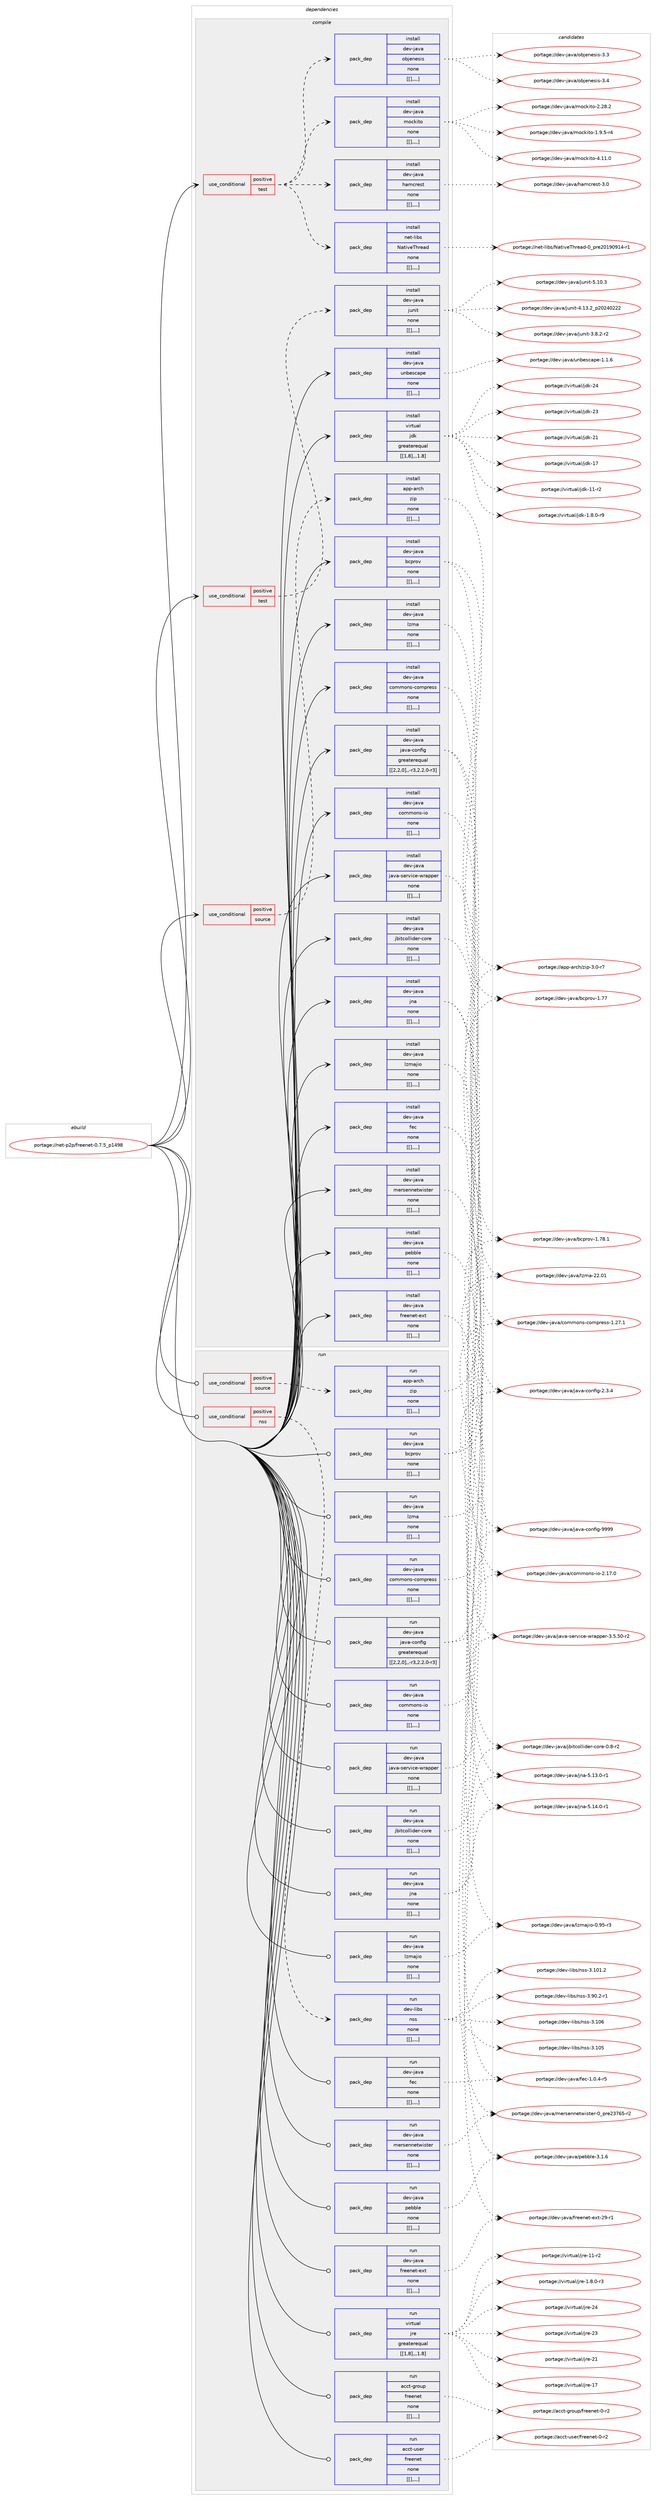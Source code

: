 digraph prolog {

# *************
# Graph options
# *************

newrank=true;
concentrate=true;
compound=true;
graph [rankdir=LR,fontname=Helvetica,fontsize=10,ranksep=1.5];#, ranksep=2.5, nodesep=0.2];
edge  [arrowhead=vee];
node  [fontname=Helvetica,fontsize=10];

# **********
# The ebuild
# **********

subgraph cluster_leftcol {
color=gray;
label=<<i>ebuild</i>>;
id [label="portage://net-p2p/freenet-0.7.5_p1498", color=red, width=4, href="../net-p2p/freenet-0.7.5_p1498.svg"];
}

# ****************
# The dependencies
# ****************

subgraph cluster_midcol {
color=gray;
label=<<i>dependencies</i>>;
subgraph cluster_compile {
fillcolor="#eeeeee";
style=filled;
label=<<i>compile</i>>;
subgraph cond106620 {
dependency403403 [label=<<TABLE BORDER="0" CELLBORDER="1" CELLSPACING="0" CELLPADDING="4"><TR><TD ROWSPAN="3" CELLPADDING="10">use_conditional</TD></TR><TR><TD>positive</TD></TR><TR><TD>source</TD></TR></TABLE>>, shape=none, color=red];
subgraph pack293762 {
dependency403495 [label=<<TABLE BORDER="0" CELLBORDER="1" CELLSPACING="0" CELLPADDING="4" WIDTH="220"><TR><TD ROWSPAN="6" CELLPADDING="30">pack_dep</TD></TR><TR><TD WIDTH="110">install</TD></TR><TR><TD>app-arch</TD></TR><TR><TD>zip</TD></TR><TR><TD>none</TD></TR><TR><TD>[[],,,,]</TD></TR></TABLE>>, shape=none, color=blue];
}
dependency403403:e -> dependency403495:w [weight=20,style="dashed",arrowhead="vee"];
}
id:e -> dependency403403:w [weight=20,style="solid",arrowhead="vee"];
subgraph cond106650 {
dependency403557 [label=<<TABLE BORDER="0" CELLBORDER="1" CELLSPACING="0" CELLPADDING="4"><TR><TD ROWSPAN="3" CELLPADDING="10">use_conditional</TD></TR><TR><TD>positive</TD></TR><TR><TD>test</TD></TR></TABLE>>, shape=none, color=red];
subgraph pack293853 {
dependency403559 [label=<<TABLE BORDER="0" CELLBORDER="1" CELLSPACING="0" CELLPADDING="4" WIDTH="220"><TR><TD ROWSPAN="6" CELLPADDING="30">pack_dep</TD></TR><TR><TD WIDTH="110">install</TD></TR><TR><TD>dev-java</TD></TR><TR><TD>hamcrest</TD></TR><TR><TD>none</TD></TR><TR><TD>[[],,,,]</TD></TR></TABLE>>, shape=none, color=blue];
}
dependency403557:e -> dependency403559:w [weight=20,style="dashed",arrowhead="vee"];
subgraph pack293857 {
dependency403577 [label=<<TABLE BORDER="0" CELLBORDER="1" CELLSPACING="0" CELLPADDING="4" WIDTH="220"><TR><TD ROWSPAN="6" CELLPADDING="30">pack_dep</TD></TR><TR><TD WIDTH="110">install</TD></TR><TR><TD>dev-java</TD></TR><TR><TD>mockito</TD></TR><TR><TD>none</TD></TR><TR><TD>[[],,,,]</TD></TR></TABLE>>, shape=none, color=blue];
}
dependency403557:e -> dependency403577:w [weight=20,style="dashed",arrowhead="vee"];
subgraph pack293871 {
dependency403603 [label=<<TABLE BORDER="0" CELLBORDER="1" CELLSPACING="0" CELLPADDING="4" WIDTH="220"><TR><TD ROWSPAN="6" CELLPADDING="30">pack_dep</TD></TR><TR><TD WIDTH="110">install</TD></TR><TR><TD>dev-java</TD></TR><TR><TD>objenesis</TD></TR><TR><TD>none</TD></TR><TR><TD>[[],,,,]</TD></TR></TABLE>>, shape=none, color=blue];
}
dependency403557:e -> dependency403603:w [weight=20,style="dashed",arrowhead="vee"];
subgraph pack293883 {
dependency403607 [label=<<TABLE BORDER="0" CELLBORDER="1" CELLSPACING="0" CELLPADDING="4" WIDTH="220"><TR><TD ROWSPAN="6" CELLPADDING="30">pack_dep</TD></TR><TR><TD WIDTH="110">install</TD></TR><TR><TD>net-libs</TD></TR><TR><TD>NativeThread</TD></TR><TR><TD>none</TD></TR><TR><TD>[[],,,,]</TD></TR></TABLE>>, shape=none, color=blue];
}
dependency403557:e -> dependency403607:w [weight=20,style="dashed",arrowhead="vee"];
}
id:e -> dependency403557:w [weight=20,style="solid",arrowhead="vee"];
subgraph cond106693 {
dependency403684 [label=<<TABLE BORDER="0" CELLBORDER="1" CELLSPACING="0" CELLPADDING="4"><TR><TD ROWSPAN="3" CELLPADDING="10">use_conditional</TD></TR><TR><TD>positive</TD></TR><TR><TD>test</TD></TR></TABLE>>, shape=none, color=red];
subgraph pack293935 {
dependency403742 [label=<<TABLE BORDER="0" CELLBORDER="1" CELLSPACING="0" CELLPADDING="4" WIDTH="220"><TR><TD ROWSPAN="6" CELLPADDING="30">pack_dep</TD></TR><TR><TD WIDTH="110">install</TD></TR><TR><TD>dev-java</TD></TR><TR><TD>junit</TD></TR><TR><TD>none</TD></TR><TR><TD>[[],,,,]</TD></TR></TABLE>>, shape=none, color=blue];
}
dependency403684:e -> dependency403742:w [weight=20,style="dashed",arrowhead="vee"];
}
id:e -> dependency403684:w [weight=20,style="solid",arrowhead="vee"];
subgraph pack293979 {
dependency403770 [label=<<TABLE BORDER="0" CELLBORDER="1" CELLSPACING="0" CELLPADDING="4" WIDTH="220"><TR><TD ROWSPAN="6" CELLPADDING="30">pack_dep</TD></TR><TR><TD WIDTH="110">install</TD></TR><TR><TD>dev-java</TD></TR><TR><TD>bcprov</TD></TR><TR><TD>none</TD></TR><TR><TD>[[],,,,]</TD></TR></TABLE>>, shape=none, color=blue];
}
id:e -> dependency403770:w [weight=20,style="solid",arrowhead="vee"];
subgraph pack293991 {
dependency403809 [label=<<TABLE BORDER="0" CELLBORDER="1" CELLSPACING="0" CELLPADDING="4" WIDTH="220"><TR><TD ROWSPAN="6" CELLPADDING="30">pack_dep</TD></TR><TR><TD WIDTH="110">install</TD></TR><TR><TD>dev-java</TD></TR><TR><TD>commons-compress</TD></TR><TR><TD>none</TD></TR><TR><TD>[[],,,,]</TD></TR></TABLE>>, shape=none, color=blue];
}
id:e -> dependency403809:w [weight=20,style="solid",arrowhead="vee"];
subgraph pack294018 {
dependency403813 [label=<<TABLE BORDER="0" CELLBORDER="1" CELLSPACING="0" CELLPADDING="4" WIDTH="220"><TR><TD ROWSPAN="6" CELLPADDING="30">pack_dep</TD></TR><TR><TD WIDTH="110">install</TD></TR><TR><TD>dev-java</TD></TR><TR><TD>commons-io</TD></TR><TR><TD>none</TD></TR><TR><TD>[[],,,,]</TD></TR></TABLE>>, shape=none, color=blue];
}
id:e -> dependency403813:w [weight=20,style="solid",arrowhead="vee"];
subgraph pack294023 {
dependency403832 [label=<<TABLE BORDER="0" CELLBORDER="1" CELLSPACING="0" CELLPADDING="4" WIDTH="220"><TR><TD ROWSPAN="6" CELLPADDING="30">pack_dep</TD></TR><TR><TD WIDTH="110">install</TD></TR><TR><TD>dev-java</TD></TR><TR><TD>fec</TD></TR><TR><TD>none</TD></TR><TR><TD>[[],,,,]</TD></TR></TABLE>>, shape=none, color=blue];
}
id:e -> dependency403832:w [weight=20,style="solid",arrowhead="vee"];
subgraph pack294073 {
dependency403886 [label=<<TABLE BORDER="0" CELLBORDER="1" CELLSPACING="0" CELLPADDING="4" WIDTH="220"><TR><TD ROWSPAN="6" CELLPADDING="30">pack_dep</TD></TR><TR><TD WIDTH="110">install</TD></TR><TR><TD>dev-java</TD></TR><TR><TD>freenet-ext</TD></TR><TR><TD>none</TD></TR><TR><TD>[[],,,,]</TD></TR></TABLE>>, shape=none, color=blue];
}
id:e -> dependency403886:w [weight=20,style="solid",arrowhead="vee"];
subgraph pack294074 {
dependency403909 [label=<<TABLE BORDER="0" CELLBORDER="1" CELLSPACING="0" CELLPADDING="4" WIDTH="220"><TR><TD ROWSPAN="6" CELLPADDING="30">pack_dep</TD></TR><TR><TD WIDTH="110">install</TD></TR><TR><TD>dev-java</TD></TR><TR><TD>java-config</TD></TR><TR><TD>greaterequal</TD></TR><TR><TD>[[2,2,0],,-r3,2.2.0-r3]</TD></TR></TABLE>>, shape=none, color=blue];
}
id:e -> dependency403909:w [weight=20,style="solid",arrowhead="vee"];
subgraph pack294084 {
dependency403927 [label=<<TABLE BORDER="0" CELLBORDER="1" CELLSPACING="0" CELLPADDING="4" WIDTH="220"><TR><TD ROWSPAN="6" CELLPADDING="30">pack_dep</TD></TR><TR><TD WIDTH="110">install</TD></TR><TR><TD>dev-java</TD></TR><TR><TD>java-service-wrapper</TD></TR><TR><TD>none</TD></TR><TR><TD>[[],,,,]</TD></TR></TABLE>>, shape=none, color=blue];
}
id:e -> dependency403927:w [weight=20,style="solid",arrowhead="vee"];
subgraph pack294112 {
dependency403949 [label=<<TABLE BORDER="0" CELLBORDER="1" CELLSPACING="0" CELLPADDING="4" WIDTH="220"><TR><TD ROWSPAN="6" CELLPADDING="30">pack_dep</TD></TR><TR><TD WIDTH="110">install</TD></TR><TR><TD>dev-java</TD></TR><TR><TD>jbitcollider-core</TD></TR><TR><TD>none</TD></TR><TR><TD>[[],,,,]</TD></TR></TABLE>>, shape=none, color=blue];
}
id:e -> dependency403949:w [weight=20,style="solid",arrowhead="vee"];
subgraph pack294114 {
dependency404053 [label=<<TABLE BORDER="0" CELLBORDER="1" CELLSPACING="0" CELLPADDING="4" WIDTH="220"><TR><TD ROWSPAN="6" CELLPADDING="30">pack_dep</TD></TR><TR><TD WIDTH="110">install</TD></TR><TR><TD>dev-java</TD></TR><TR><TD>jna</TD></TR><TR><TD>none</TD></TR><TR><TD>[[],,,,]</TD></TR></TABLE>>, shape=none, color=blue];
}
id:e -> dependency404053:w [weight=20,style="solid",arrowhead="vee"];
subgraph pack294185 {
dependency404077 [label=<<TABLE BORDER="0" CELLBORDER="1" CELLSPACING="0" CELLPADDING="4" WIDTH="220"><TR><TD ROWSPAN="6" CELLPADDING="30">pack_dep</TD></TR><TR><TD WIDTH="110">install</TD></TR><TR><TD>dev-java</TD></TR><TR><TD>lzma</TD></TR><TR><TD>none</TD></TR><TR><TD>[[],,,,]</TD></TR></TABLE>>, shape=none, color=blue];
}
id:e -> dependency404077:w [weight=20,style="solid",arrowhead="vee"];
subgraph pack294214 {
dependency404117 [label=<<TABLE BORDER="0" CELLBORDER="1" CELLSPACING="0" CELLPADDING="4" WIDTH="220"><TR><TD ROWSPAN="6" CELLPADDING="30">pack_dep</TD></TR><TR><TD WIDTH="110">install</TD></TR><TR><TD>dev-java</TD></TR><TR><TD>lzmajio</TD></TR><TR><TD>none</TD></TR><TR><TD>[[],,,,]</TD></TR></TABLE>>, shape=none, color=blue];
}
id:e -> dependency404117:w [weight=20,style="solid",arrowhead="vee"];
subgraph pack294278 {
dependency404210 [label=<<TABLE BORDER="0" CELLBORDER="1" CELLSPACING="0" CELLPADDING="4" WIDTH="220"><TR><TD ROWSPAN="6" CELLPADDING="30">pack_dep</TD></TR><TR><TD WIDTH="110">install</TD></TR><TR><TD>dev-java</TD></TR><TR><TD>mersennetwister</TD></TR><TR><TD>none</TD></TR><TR><TD>[[],,,,]</TD></TR></TABLE>>, shape=none, color=blue];
}
id:e -> dependency404210:w [weight=20,style="solid",arrowhead="vee"];
subgraph pack294303 {
dependency404251 [label=<<TABLE BORDER="0" CELLBORDER="1" CELLSPACING="0" CELLPADDING="4" WIDTH="220"><TR><TD ROWSPAN="6" CELLPADDING="30">pack_dep</TD></TR><TR><TD WIDTH="110">install</TD></TR><TR><TD>dev-java</TD></TR><TR><TD>pebble</TD></TR><TR><TD>none</TD></TR><TR><TD>[[],,,,]</TD></TR></TABLE>>, shape=none, color=blue];
}
id:e -> dependency404251:w [weight=20,style="solid",arrowhead="vee"];
subgraph pack294334 {
dependency404292 [label=<<TABLE BORDER="0" CELLBORDER="1" CELLSPACING="0" CELLPADDING="4" WIDTH="220"><TR><TD ROWSPAN="6" CELLPADDING="30">pack_dep</TD></TR><TR><TD WIDTH="110">install</TD></TR><TR><TD>dev-java</TD></TR><TR><TD>unbescape</TD></TR><TR><TD>none</TD></TR><TR><TD>[[],,,,]</TD></TR></TABLE>>, shape=none, color=blue];
}
id:e -> dependency404292:w [weight=20,style="solid",arrowhead="vee"];
subgraph pack294348 {
dependency404313 [label=<<TABLE BORDER="0" CELLBORDER="1" CELLSPACING="0" CELLPADDING="4" WIDTH="220"><TR><TD ROWSPAN="6" CELLPADDING="30">pack_dep</TD></TR><TR><TD WIDTH="110">install</TD></TR><TR><TD>virtual</TD></TR><TR><TD>jdk</TD></TR><TR><TD>greaterequal</TD></TR><TR><TD>[[1,8],,,1.8]</TD></TR></TABLE>>, shape=none, color=blue];
}
id:e -> dependency404313:w [weight=20,style="solid",arrowhead="vee"];
}
subgraph cluster_compileandrun {
fillcolor="#eeeeee";
style=filled;
label=<<i>compile and run</i>>;
}
subgraph cluster_run {
fillcolor="#eeeeee";
style=filled;
label=<<i>run</i>>;
subgraph cond106913 {
dependency404333 [label=<<TABLE BORDER="0" CELLBORDER="1" CELLSPACING="0" CELLPADDING="4"><TR><TD ROWSPAN="3" CELLPADDING="10">use_conditional</TD></TR><TR><TD>positive</TD></TR><TR><TD>nss</TD></TR></TABLE>>, shape=none, color=red];
subgraph pack294389 {
dependency404381 [label=<<TABLE BORDER="0" CELLBORDER="1" CELLSPACING="0" CELLPADDING="4" WIDTH="220"><TR><TD ROWSPAN="6" CELLPADDING="30">pack_dep</TD></TR><TR><TD WIDTH="110">run</TD></TR><TR><TD>dev-libs</TD></TR><TR><TD>nss</TD></TR><TR><TD>none</TD></TR><TR><TD>[[],,,,]</TD></TR></TABLE>>, shape=none, color=blue];
}
dependency404333:e -> dependency404381:w [weight=20,style="dashed",arrowhead="vee"];
}
id:e -> dependency404333:w [weight=20,style="solid",arrowhead="odot"];
subgraph cond106927 {
dependency404384 [label=<<TABLE BORDER="0" CELLBORDER="1" CELLSPACING="0" CELLPADDING="4"><TR><TD ROWSPAN="3" CELLPADDING="10">use_conditional</TD></TR><TR><TD>positive</TD></TR><TR><TD>source</TD></TR></TABLE>>, shape=none, color=red];
subgraph pack294416 {
dependency404415 [label=<<TABLE BORDER="0" CELLBORDER="1" CELLSPACING="0" CELLPADDING="4" WIDTH="220"><TR><TD ROWSPAN="6" CELLPADDING="30">pack_dep</TD></TR><TR><TD WIDTH="110">run</TD></TR><TR><TD>app-arch</TD></TR><TR><TD>zip</TD></TR><TR><TD>none</TD></TR><TR><TD>[[],,,,]</TD></TR></TABLE>>, shape=none, color=blue];
}
dependency404384:e -> dependency404415:w [weight=20,style="dashed",arrowhead="vee"];
}
id:e -> dependency404384:w [weight=20,style="solid",arrowhead="odot"];
subgraph pack294462 {
dependency404454 [label=<<TABLE BORDER="0" CELLBORDER="1" CELLSPACING="0" CELLPADDING="4" WIDTH="220"><TR><TD ROWSPAN="6" CELLPADDING="30">pack_dep</TD></TR><TR><TD WIDTH="110">run</TD></TR><TR><TD>acct-group</TD></TR><TR><TD>freenet</TD></TR><TR><TD>none</TD></TR><TR><TD>[[],,,,]</TD></TR></TABLE>>, shape=none, color=blue];
}
id:e -> dependency404454:w [weight=20,style="solid",arrowhead="odot"];
subgraph pack294477 {
dependency404460 [label=<<TABLE BORDER="0" CELLBORDER="1" CELLSPACING="0" CELLPADDING="4" WIDTH="220"><TR><TD ROWSPAN="6" CELLPADDING="30">pack_dep</TD></TR><TR><TD WIDTH="110">run</TD></TR><TR><TD>acct-user</TD></TR><TR><TD>freenet</TD></TR><TR><TD>none</TD></TR><TR><TD>[[],,,,]</TD></TR></TABLE>>, shape=none, color=blue];
}
id:e -> dependency404460:w [weight=20,style="solid",arrowhead="odot"];
subgraph pack294479 {
dependency404467 [label=<<TABLE BORDER="0" CELLBORDER="1" CELLSPACING="0" CELLPADDING="4" WIDTH="220"><TR><TD ROWSPAN="6" CELLPADDING="30">pack_dep</TD></TR><TR><TD WIDTH="110">run</TD></TR><TR><TD>dev-java</TD></TR><TR><TD>bcprov</TD></TR><TR><TD>none</TD></TR><TR><TD>[[],,,,]</TD></TR></TABLE>>, shape=none, color=blue];
}
id:e -> dependency404467:w [weight=20,style="solid",arrowhead="odot"];
subgraph pack294498 {
dependency404509 [label=<<TABLE BORDER="0" CELLBORDER="1" CELLSPACING="0" CELLPADDING="4" WIDTH="220"><TR><TD ROWSPAN="6" CELLPADDING="30">pack_dep</TD></TR><TR><TD WIDTH="110">run</TD></TR><TR><TD>dev-java</TD></TR><TR><TD>commons-compress</TD></TR><TR><TD>none</TD></TR><TR><TD>[[],,,,]</TD></TR></TABLE>>, shape=none, color=blue];
}
id:e -> dependency404509:w [weight=20,style="solid",arrowhead="odot"];
subgraph pack294526 {
dependency404534 [label=<<TABLE BORDER="0" CELLBORDER="1" CELLSPACING="0" CELLPADDING="4" WIDTH="220"><TR><TD ROWSPAN="6" CELLPADDING="30">pack_dep</TD></TR><TR><TD WIDTH="110">run</TD></TR><TR><TD>dev-java</TD></TR><TR><TD>commons-io</TD></TR><TR><TD>none</TD></TR><TR><TD>[[],,,,]</TD></TR></TABLE>>, shape=none, color=blue];
}
id:e -> dependency404534:w [weight=20,style="solid",arrowhead="odot"];
subgraph pack294542 {
dependency404555 [label=<<TABLE BORDER="0" CELLBORDER="1" CELLSPACING="0" CELLPADDING="4" WIDTH="220"><TR><TD ROWSPAN="6" CELLPADDING="30">pack_dep</TD></TR><TR><TD WIDTH="110">run</TD></TR><TR><TD>dev-java</TD></TR><TR><TD>fec</TD></TR><TR><TD>none</TD></TR><TR><TD>[[],,,,]</TD></TR></TABLE>>, shape=none, color=blue];
}
id:e -> dependency404555:w [weight=20,style="solid",arrowhead="odot"];
subgraph pack294545 {
dependency404571 [label=<<TABLE BORDER="0" CELLBORDER="1" CELLSPACING="0" CELLPADDING="4" WIDTH="220"><TR><TD ROWSPAN="6" CELLPADDING="30">pack_dep</TD></TR><TR><TD WIDTH="110">run</TD></TR><TR><TD>dev-java</TD></TR><TR><TD>freenet-ext</TD></TR><TR><TD>none</TD></TR><TR><TD>[[],,,,]</TD></TR></TABLE>>, shape=none, color=blue];
}
id:e -> dependency404571:w [weight=20,style="solid",arrowhead="odot"];
subgraph pack294568 {
dependency404603 [label=<<TABLE BORDER="0" CELLBORDER="1" CELLSPACING="0" CELLPADDING="4" WIDTH="220"><TR><TD ROWSPAN="6" CELLPADDING="30">pack_dep</TD></TR><TR><TD WIDTH="110">run</TD></TR><TR><TD>dev-java</TD></TR><TR><TD>java-config</TD></TR><TR><TD>greaterequal</TD></TR><TR><TD>[[2,2,0],,-r3,2.2.0-r3]</TD></TR></TABLE>>, shape=none, color=blue];
}
id:e -> dependency404603:w [weight=20,style="solid",arrowhead="odot"];
subgraph pack294598 {
dependency404637 [label=<<TABLE BORDER="0" CELLBORDER="1" CELLSPACING="0" CELLPADDING="4" WIDTH="220"><TR><TD ROWSPAN="6" CELLPADDING="30">pack_dep</TD></TR><TR><TD WIDTH="110">run</TD></TR><TR><TD>dev-java</TD></TR><TR><TD>java-service-wrapper</TD></TR><TR><TD>none</TD></TR><TR><TD>[[],,,,]</TD></TR></TABLE>>, shape=none, color=blue];
}
id:e -> dependency404637:w [weight=20,style="solid",arrowhead="odot"];
subgraph pack294611 {
dependency404640 [label=<<TABLE BORDER="0" CELLBORDER="1" CELLSPACING="0" CELLPADDING="4" WIDTH="220"><TR><TD ROWSPAN="6" CELLPADDING="30">pack_dep</TD></TR><TR><TD WIDTH="110">run</TD></TR><TR><TD>dev-java</TD></TR><TR><TD>jbitcollider-core</TD></TR><TR><TD>none</TD></TR><TR><TD>[[],,,,]</TD></TR></TABLE>>, shape=none, color=blue];
}
id:e -> dependency404640:w [weight=20,style="solid",arrowhead="odot"];
subgraph pack294616 {
dependency404667 [label=<<TABLE BORDER="0" CELLBORDER="1" CELLSPACING="0" CELLPADDING="4" WIDTH="220"><TR><TD ROWSPAN="6" CELLPADDING="30">pack_dep</TD></TR><TR><TD WIDTH="110">run</TD></TR><TR><TD>dev-java</TD></TR><TR><TD>jna</TD></TR><TR><TD>none</TD></TR><TR><TD>[[],,,,]</TD></TR></TABLE>>, shape=none, color=blue];
}
id:e -> dependency404667:w [weight=20,style="solid",arrowhead="odot"];
subgraph pack294648 {
dependency404699 [label=<<TABLE BORDER="0" CELLBORDER="1" CELLSPACING="0" CELLPADDING="4" WIDTH="220"><TR><TD ROWSPAN="6" CELLPADDING="30">pack_dep</TD></TR><TR><TD WIDTH="110">run</TD></TR><TR><TD>dev-java</TD></TR><TR><TD>lzma</TD></TR><TR><TD>none</TD></TR><TR><TD>[[],,,,]</TD></TR></TABLE>>, shape=none, color=blue];
}
id:e -> dependency404699:w [weight=20,style="solid",arrowhead="odot"];
subgraph pack294691 {
dependency404734 [label=<<TABLE BORDER="0" CELLBORDER="1" CELLSPACING="0" CELLPADDING="4" WIDTH="220"><TR><TD ROWSPAN="6" CELLPADDING="30">pack_dep</TD></TR><TR><TD WIDTH="110">run</TD></TR><TR><TD>dev-java</TD></TR><TR><TD>lzmajio</TD></TR><TR><TD>none</TD></TR><TR><TD>[[],,,,]</TD></TR></TABLE>>, shape=none, color=blue];
}
id:e -> dependency404734:w [weight=20,style="solid",arrowhead="odot"];
subgraph pack294696 {
dependency404755 [label=<<TABLE BORDER="0" CELLBORDER="1" CELLSPACING="0" CELLPADDING="4" WIDTH="220"><TR><TD ROWSPAN="6" CELLPADDING="30">pack_dep</TD></TR><TR><TD WIDTH="110">run</TD></TR><TR><TD>dev-java</TD></TR><TR><TD>mersennetwister</TD></TR><TR><TD>none</TD></TR><TR><TD>[[],,,,]</TD></TR></TABLE>>, shape=none, color=blue];
}
id:e -> dependency404755:w [weight=20,style="solid",arrowhead="odot"];
subgraph pack294705 {
dependency404774 [label=<<TABLE BORDER="0" CELLBORDER="1" CELLSPACING="0" CELLPADDING="4" WIDTH="220"><TR><TD ROWSPAN="6" CELLPADDING="30">pack_dep</TD></TR><TR><TD WIDTH="110">run</TD></TR><TR><TD>dev-java</TD></TR><TR><TD>pebble</TD></TR><TR><TD>none</TD></TR><TR><TD>[[],,,,]</TD></TR></TABLE>>, shape=none, color=blue];
}
id:e -> dependency404774:w [weight=20,style="solid",arrowhead="odot"];
subgraph pack294735 {
dependency404848 [label=<<TABLE BORDER="0" CELLBORDER="1" CELLSPACING="0" CELLPADDING="4" WIDTH="220"><TR><TD ROWSPAN="6" CELLPADDING="30">pack_dep</TD></TR><TR><TD WIDTH="110">run</TD></TR><TR><TD>virtual</TD></TR><TR><TD>jre</TD></TR><TR><TD>greaterequal</TD></TR><TR><TD>[[1,8],,,1.8]</TD></TR></TABLE>>, shape=none, color=blue];
}
id:e -> dependency404848:w [weight=20,style="solid",arrowhead="odot"];
}
}

# **************
# The candidates
# **************

subgraph cluster_choices {
rank=same;
color=gray;
label=<<i>candidates</i>>;

subgraph choice293708 {
color=black;
nodesep=1;
choice9711211245971149910447122105112455146484511455 [label="portage://app-arch/zip-3.0-r7", color=red, width=4,href="../app-arch/zip-3.0-r7.svg"];
dependency403495:e -> choice9711211245971149910447122105112455146484511455:w [style=dotted,weight="100"];
}
subgraph choice293710 {
color=black;
nodesep=1;
choice10010111845106971189747104971099911410111511645514648 [label="portage://dev-java/hamcrest-3.0", color=red, width=4,href="../dev-java/hamcrest-3.0.svg"];
dependency403559:e -> choice10010111845106971189747104971099911410111511645514648:w [style=dotted,weight="100"];
}
subgraph choice293737 {
color=black;
nodesep=1;
choice100101118451069711897471091119910710511611145524649494648 [label="portage://dev-java/mockito-4.11.0", color=red, width=4,href="../dev-java/mockito-4.11.0.svg"];
choice100101118451069711897471091119910710511611145504650564650 [label="portage://dev-java/mockito-2.28.2", color=red, width=4,href="../dev-java/mockito-2.28.2.svg"];
choice10010111845106971189747109111991071051161114549465746534511452 [label="portage://dev-java/mockito-1.9.5-r4", color=red, width=4,href="../dev-java/mockito-1.9.5-r4.svg"];
dependency403577:e -> choice100101118451069711897471091119910710511611145524649494648:w [style=dotted,weight="100"];
dependency403577:e -> choice100101118451069711897471091119910710511611145504650564650:w [style=dotted,weight="100"];
dependency403577:e -> choice10010111845106971189747109111991071051161114549465746534511452:w [style=dotted,weight="100"];
}
subgraph choice293755 {
color=black;
nodesep=1;
choice100101118451069711897471119810610111010111510511545514652 [label="portage://dev-java/objenesis-3.4", color=red, width=4,href="../dev-java/objenesis-3.4.svg"];
choice100101118451069711897471119810610111010111510511545514651 [label="portage://dev-java/objenesis-3.3", color=red, width=4,href="../dev-java/objenesis-3.3.svg"];
dependency403603:e -> choice100101118451069711897471119810610111010111510511545514652:w [style=dotted,weight="100"];
dependency403603:e -> choice100101118451069711897471119810610111010111510511545514651:w [style=dotted,weight="100"];
}
subgraph choice293759 {
color=black;
nodesep=1;
choice1101011164510810598115477897116105118101841041141019710045489511211410150484957485749524511449 [label="portage://net-libs/NativeThread-0_pre20190914-r1", color=red, width=4,href="../net-libs/NativeThread-0_pre20190914-r1.svg"];
dependency403607:e -> choice1101011164510810598115477897116105118101841041141019710045489511211410150484957485749524511449:w [style=dotted,weight="100"];
}
subgraph choice293791 {
color=black;
nodesep=1;
choice1001011184510697118974710611711010511645534649484651 [label="portage://dev-java/junit-5.10.3", color=red, width=4,href="../dev-java/junit-5.10.3.svg"];
choice1001011184510697118974710611711010511645524649514650951125048505248505050 [label="portage://dev-java/junit-4.13.2_p20240222", color=red, width=4,href="../dev-java/junit-4.13.2_p20240222.svg"];
choice100101118451069711897471061171101051164551465646504511450 [label="portage://dev-java/junit-3.8.2-r2", color=red, width=4,href="../dev-java/junit-3.8.2-r2.svg"];
dependency403742:e -> choice1001011184510697118974710611711010511645534649484651:w [style=dotted,weight="100"];
dependency403742:e -> choice1001011184510697118974710611711010511645524649514650951125048505248505050:w [style=dotted,weight="100"];
dependency403742:e -> choice100101118451069711897471061171101051164551465646504511450:w [style=dotted,weight="100"];
}
subgraph choice293796 {
color=black;
nodesep=1;
choice10010111845106971189747989911211411111845494655564649 [label="portage://dev-java/bcprov-1.78.1", color=red, width=4,href="../dev-java/bcprov-1.78.1.svg"];
choice1001011184510697118974798991121141111184549465555 [label="portage://dev-java/bcprov-1.77", color=red, width=4,href="../dev-java/bcprov-1.77.svg"];
dependency403770:e -> choice10010111845106971189747989911211411111845494655564649:w [style=dotted,weight="100"];
dependency403770:e -> choice1001011184510697118974798991121141111184549465555:w [style=dotted,weight="100"];
}
subgraph choice293798 {
color=black;
nodesep=1;
choice1001011184510697118974799111109109111110115459911110911211410111511545494650554649 [label="portage://dev-java/commons-compress-1.27.1", color=red, width=4,href="../dev-java/commons-compress-1.27.1.svg"];
dependency403809:e -> choice1001011184510697118974799111109109111110115459911110911211410111511545494650554649:w [style=dotted,weight="100"];
}
subgraph choice293837 {
color=black;
nodesep=1;
choice10010111845106971189747991111091091111101154510511145504649554648 [label="portage://dev-java/commons-io-2.17.0", color=red, width=4,href="../dev-java/commons-io-2.17.0.svg"];
dependency403813:e -> choice10010111845106971189747991111091091111101154510511145504649554648:w [style=dotted,weight="100"];
}
subgraph choice293854 {
color=black;
nodesep=1;
choice10010111845106971189747102101994549464846524511453 [label="portage://dev-java/fec-1.0.4-r5", color=red, width=4,href="../dev-java/fec-1.0.4-r5.svg"];
dependency403832:e -> choice10010111845106971189747102101994549464846524511453:w [style=dotted,weight="100"];
}
subgraph choice293871 {
color=black;
nodesep=1;
choice10010111845106971189747102114101101110101116451011201164550574511449 [label="portage://dev-java/freenet-ext-29-r1", color=red, width=4,href="../dev-java/freenet-ext-29-r1.svg"];
dependency403886:e -> choice10010111845106971189747102114101101110101116451011201164550574511449:w [style=dotted,weight="100"];
}
subgraph choice293892 {
color=black;
nodesep=1;
choice10010111845106971189747106971189745991111101021051034557575757 [label="portage://dev-java/java-config-9999", color=red, width=4,href="../dev-java/java-config-9999.svg"];
choice1001011184510697118974710697118974599111110102105103455046514652 [label="portage://dev-java/java-config-2.3.4", color=red, width=4,href="../dev-java/java-config-2.3.4.svg"];
dependency403909:e -> choice10010111845106971189747106971189745991111101021051034557575757:w [style=dotted,weight="100"];
dependency403909:e -> choice1001011184510697118974710697118974599111110102105103455046514652:w [style=dotted,weight="100"];
}
subgraph choice293896 {
color=black;
nodesep=1;
choice10010111845106971189747106971189745115101114118105991014511911497112112101114455146534653484511450 [label="portage://dev-java/java-service-wrapper-3.5.50-r2", color=red, width=4,href="../dev-java/java-service-wrapper-3.5.50-r2.svg"];
dependency403927:e -> choice10010111845106971189747106971189745115101114118105991014511911497112112101114455146534653484511450:w [style=dotted,weight="100"];
}
subgraph choice293913 {
color=black;
nodesep=1;
choice1001011184510697118974710698105116991111081081051001011144599111114101454846564511450 [label="portage://dev-java/jbitcollider-core-0.8-r2", color=red, width=4,href="../dev-java/jbitcollider-core-0.8-r2.svg"];
dependency403949:e -> choice1001011184510697118974710698105116991111081081051001011144599111114101454846564511450:w [style=dotted,weight="100"];
}
subgraph choice293915 {
color=black;
nodesep=1;
choice1001011184510697118974710611097455346495246484511449 [label="portage://dev-java/jna-5.14.0-r1", color=red, width=4,href="../dev-java/jna-5.14.0-r1.svg"];
choice1001011184510697118974710611097455346495146484511449 [label="portage://dev-java/jna-5.13.0-r1", color=red, width=4,href="../dev-java/jna-5.13.0-r1.svg"];
dependency404053:e -> choice1001011184510697118974710611097455346495246484511449:w [style=dotted,weight="100"];
dependency404053:e -> choice1001011184510697118974710611097455346495146484511449:w [style=dotted,weight="100"];
}
subgraph choice293917 {
color=black;
nodesep=1;
choice1001011184510697118974710812210997455050464849 [label="portage://dev-java/lzma-22.01", color=red, width=4,href="../dev-java/lzma-22.01.svg"];
dependency404077:e -> choice1001011184510697118974710812210997455050464849:w [style=dotted,weight="100"];
}
subgraph choice293958 {
color=black;
nodesep=1;
choice100101118451069711897471081221099710610511145484657534511451 [label="portage://dev-java/lzmajio-0.95-r3", color=red, width=4,href="../dev-java/lzmajio-0.95-r3.svg"];
dependency404117:e -> choice100101118451069711897471081221099710610511145484657534511451:w [style=dotted,weight="100"];
}
subgraph choice294009 {
color=black;
nodesep=1;
choice1001011184510697118974710910111411510111011010111611910511511610111445489511211410150515554534511450 [label="portage://dev-java/mersennetwister-0_pre23765-r2", color=red, width=4,href="../dev-java/mersennetwister-0_pre23765-r2.svg"];
dependency404210:e -> choice1001011184510697118974710910111411510111011010111611910511511610111445489511211410150515554534511450:w [style=dotted,weight="100"];
}
subgraph choice294013 {
color=black;
nodesep=1;
choice100101118451069711897471121019898108101455146494654 [label="portage://dev-java/pebble-3.1.6", color=red, width=4,href="../dev-java/pebble-3.1.6.svg"];
dependency404251:e -> choice100101118451069711897471121019898108101455146494654:w [style=dotted,weight="100"];
}
subgraph choice294015 {
color=black;
nodesep=1;
choice10010111845106971189747117110981011159997112101454946494654 [label="portage://dev-java/unbescape-1.1.6", color=red, width=4,href="../dev-java/unbescape-1.1.6.svg"];
dependency404292:e -> choice10010111845106971189747117110981011159997112101454946494654:w [style=dotted,weight="100"];
}
subgraph choice294021 {
color=black;
nodesep=1;
choice1181051141161179710847106100107455052 [label="portage://virtual/jdk-24", color=red, width=4,href="../virtual/jdk-24.svg"];
choice1181051141161179710847106100107455051 [label="portage://virtual/jdk-23", color=red, width=4,href="../virtual/jdk-23.svg"];
choice1181051141161179710847106100107455049 [label="portage://virtual/jdk-21", color=red, width=4,href="../virtual/jdk-21.svg"];
choice1181051141161179710847106100107454955 [label="portage://virtual/jdk-17", color=red, width=4,href="../virtual/jdk-17.svg"];
choice11810511411611797108471061001074549494511450 [label="portage://virtual/jdk-11-r2", color=red, width=4,href="../virtual/jdk-11-r2.svg"];
choice11810511411611797108471061001074549465646484511457 [label="portage://virtual/jdk-1.8.0-r9", color=red, width=4,href="../virtual/jdk-1.8.0-r9.svg"];
dependency404313:e -> choice1181051141161179710847106100107455052:w [style=dotted,weight="100"];
dependency404313:e -> choice1181051141161179710847106100107455051:w [style=dotted,weight="100"];
dependency404313:e -> choice1181051141161179710847106100107455049:w [style=dotted,weight="100"];
dependency404313:e -> choice1181051141161179710847106100107454955:w [style=dotted,weight="100"];
dependency404313:e -> choice11810511411611797108471061001074549494511450:w [style=dotted,weight="100"];
dependency404313:e -> choice11810511411611797108471061001074549465646484511457:w [style=dotted,weight="100"];
}
subgraph choice294040 {
color=black;
nodesep=1;
choice100101118451081059811547110115115455146494854 [label="portage://dev-libs/nss-3.106", color=red, width=4,href="../dev-libs/nss-3.106.svg"];
choice100101118451081059811547110115115455146494853 [label="portage://dev-libs/nss-3.105", color=red, width=4,href="../dev-libs/nss-3.105.svg"];
choice1001011184510810598115471101151154551464948494650 [label="portage://dev-libs/nss-3.101.2", color=red, width=4,href="../dev-libs/nss-3.101.2.svg"];
choice100101118451081059811547110115115455146574846504511449 [label="portage://dev-libs/nss-3.90.2-r1", color=red, width=4,href="../dev-libs/nss-3.90.2-r1.svg"];
dependency404381:e -> choice100101118451081059811547110115115455146494854:w [style=dotted,weight="100"];
dependency404381:e -> choice100101118451081059811547110115115455146494853:w [style=dotted,weight="100"];
dependency404381:e -> choice1001011184510810598115471101151154551464948494650:w [style=dotted,weight="100"];
dependency404381:e -> choice100101118451081059811547110115115455146574846504511449:w [style=dotted,weight="100"];
}
subgraph choice294072 {
color=black;
nodesep=1;
choice9711211245971149910447122105112455146484511455 [label="portage://app-arch/zip-3.0-r7", color=red, width=4,href="../app-arch/zip-3.0-r7.svg"];
dependency404415:e -> choice9711211245971149910447122105112455146484511455:w [style=dotted,weight="100"];
}
subgraph choice294139 {
color=black;
nodesep=1;
choice979999116451031141111171124710211410110111010111645484511450 [label="portage://acct-group/freenet-0-r2", color=red, width=4,href="../acct-group/freenet-0-r2.svg"];
dependency404454:e -> choice979999116451031141111171124710211410110111010111645484511450:w [style=dotted,weight="100"];
}
subgraph choice294141 {
color=black;
nodesep=1;
choice979999116451171151011144710211410110111010111645484511450 [label="portage://acct-user/freenet-0-r2", color=red, width=4,href="../acct-user/freenet-0-r2.svg"];
dependency404460:e -> choice979999116451171151011144710211410110111010111645484511450:w [style=dotted,weight="100"];
}
subgraph choice294156 {
color=black;
nodesep=1;
choice10010111845106971189747989911211411111845494655564649 [label="portage://dev-java/bcprov-1.78.1", color=red, width=4,href="../dev-java/bcprov-1.78.1.svg"];
choice1001011184510697118974798991121141111184549465555 [label="portage://dev-java/bcprov-1.77", color=red, width=4,href="../dev-java/bcprov-1.77.svg"];
dependency404467:e -> choice10010111845106971189747989911211411111845494655564649:w [style=dotted,weight="100"];
dependency404467:e -> choice1001011184510697118974798991121141111184549465555:w [style=dotted,weight="100"];
}
subgraph choice294165 {
color=black;
nodesep=1;
choice1001011184510697118974799111109109111110115459911110911211410111511545494650554649 [label="portage://dev-java/commons-compress-1.27.1", color=red, width=4,href="../dev-java/commons-compress-1.27.1.svg"];
dependency404509:e -> choice1001011184510697118974799111109109111110115459911110911211410111511545494650554649:w [style=dotted,weight="100"];
}
subgraph choice294167 {
color=black;
nodesep=1;
choice10010111845106971189747991111091091111101154510511145504649554648 [label="portage://dev-java/commons-io-2.17.0", color=red, width=4,href="../dev-java/commons-io-2.17.0.svg"];
dependency404534:e -> choice10010111845106971189747991111091091111101154510511145504649554648:w [style=dotted,weight="100"];
}
subgraph choice294210 {
color=black;
nodesep=1;
choice10010111845106971189747102101994549464846524511453 [label="portage://dev-java/fec-1.0.4-r5", color=red, width=4,href="../dev-java/fec-1.0.4-r5.svg"];
dependency404555:e -> choice10010111845106971189747102101994549464846524511453:w [style=dotted,weight="100"];
}
subgraph choice294212 {
color=black;
nodesep=1;
choice10010111845106971189747102114101101110101116451011201164550574511449 [label="portage://dev-java/freenet-ext-29-r1", color=red, width=4,href="../dev-java/freenet-ext-29-r1.svg"];
dependency404571:e -> choice10010111845106971189747102114101101110101116451011201164550574511449:w [style=dotted,weight="100"];
}
subgraph choice294232 {
color=black;
nodesep=1;
choice10010111845106971189747106971189745991111101021051034557575757 [label="portage://dev-java/java-config-9999", color=red, width=4,href="../dev-java/java-config-9999.svg"];
choice1001011184510697118974710697118974599111110102105103455046514652 [label="portage://dev-java/java-config-2.3.4", color=red, width=4,href="../dev-java/java-config-2.3.4.svg"];
dependency404603:e -> choice10010111845106971189747106971189745991111101021051034557575757:w [style=dotted,weight="100"];
dependency404603:e -> choice1001011184510697118974710697118974599111110102105103455046514652:w [style=dotted,weight="100"];
}
subgraph choice294241 {
color=black;
nodesep=1;
choice10010111845106971189747106971189745115101114118105991014511911497112112101114455146534653484511450 [label="portage://dev-java/java-service-wrapper-3.5.50-r2", color=red, width=4,href="../dev-java/java-service-wrapper-3.5.50-r2.svg"];
dependency404637:e -> choice10010111845106971189747106971189745115101114118105991014511911497112112101114455146534653484511450:w [style=dotted,weight="100"];
}
subgraph choice294294 {
color=black;
nodesep=1;
choice1001011184510697118974710698105116991111081081051001011144599111114101454846564511450 [label="portage://dev-java/jbitcollider-core-0.8-r2", color=red, width=4,href="../dev-java/jbitcollider-core-0.8-r2.svg"];
dependency404640:e -> choice1001011184510697118974710698105116991111081081051001011144599111114101454846564511450:w [style=dotted,weight="100"];
}
subgraph choice294311 {
color=black;
nodesep=1;
choice1001011184510697118974710611097455346495246484511449 [label="portage://dev-java/jna-5.14.0-r1", color=red, width=4,href="../dev-java/jna-5.14.0-r1.svg"];
choice1001011184510697118974710611097455346495146484511449 [label="portage://dev-java/jna-5.13.0-r1", color=red, width=4,href="../dev-java/jna-5.13.0-r1.svg"];
dependency404667:e -> choice1001011184510697118974710611097455346495246484511449:w [style=dotted,weight="100"];
dependency404667:e -> choice1001011184510697118974710611097455346495146484511449:w [style=dotted,weight="100"];
}
subgraph choice294322 {
color=black;
nodesep=1;
choice1001011184510697118974710812210997455050464849 [label="portage://dev-java/lzma-22.01", color=red, width=4,href="../dev-java/lzma-22.01.svg"];
dependency404699:e -> choice1001011184510697118974710812210997455050464849:w [style=dotted,weight="100"];
}
subgraph choice294328 {
color=black;
nodesep=1;
choice100101118451069711897471081221099710610511145484657534511451 [label="portage://dev-java/lzmajio-0.95-r3", color=red, width=4,href="../dev-java/lzmajio-0.95-r3.svg"];
dependency404734:e -> choice100101118451069711897471081221099710610511145484657534511451:w [style=dotted,weight="100"];
}
subgraph choice294341 {
color=black;
nodesep=1;
choice1001011184510697118974710910111411510111011010111611910511511610111445489511211410150515554534511450 [label="portage://dev-java/mersennetwister-0_pre23765-r2", color=red, width=4,href="../dev-java/mersennetwister-0_pre23765-r2.svg"];
dependency404755:e -> choice1001011184510697118974710910111411510111011010111611910511511610111445489511211410150515554534511450:w [style=dotted,weight="100"];
}
subgraph choice294343 {
color=black;
nodesep=1;
choice100101118451069711897471121019898108101455146494654 [label="portage://dev-java/pebble-3.1.6", color=red, width=4,href="../dev-java/pebble-3.1.6.svg"];
dependency404774:e -> choice100101118451069711897471121019898108101455146494654:w [style=dotted,weight="100"];
}
subgraph choice294355 {
color=black;
nodesep=1;
choice1181051141161179710847106114101455052 [label="portage://virtual/jre-24", color=red, width=4,href="../virtual/jre-24.svg"];
choice1181051141161179710847106114101455051 [label="portage://virtual/jre-23", color=red, width=4,href="../virtual/jre-23.svg"];
choice1181051141161179710847106114101455049 [label="portage://virtual/jre-21", color=red, width=4,href="../virtual/jre-21.svg"];
choice1181051141161179710847106114101454955 [label="portage://virtual/jre-17", color=red, width=4,href="../virtual/jre-17.svg"];
choice11810511411611797108471061141014549494511450 [label="portage://virtual/jre-11-r2", color=red, width=4,href="../virtual/jre-11-r2.svg"];
choice11810511411611797108471061141014549465646484511451 [label="portage://virtual/jre-1.8.0-r3", color=red, width=4,href="../virtual/jre-1.8.0-r3.svg"];
dependency404848:e -> choice1181051141161179710847106114101455052:w [style=dotted,weight="100"];
dependency404848:e -> choice1181051141161179710847106114101455051:w [style=dotted,weight="100"];
dependency404848:e -> choice1181051141161179710847106114101455049:w [style=dotted,weight="100"];
dependency404848:e -> choice1181051141161179710847106114101454955:w [style=dotted,weight="100"];
dependency404848:e -> choice11810511411611797108471061141014549494511450:w [style=dotted,weight="100"];
dependency404848:e -> choice11810511411611797108471061141014549465646484511451:w [style=dotted,weight="100"];
}
}

}
